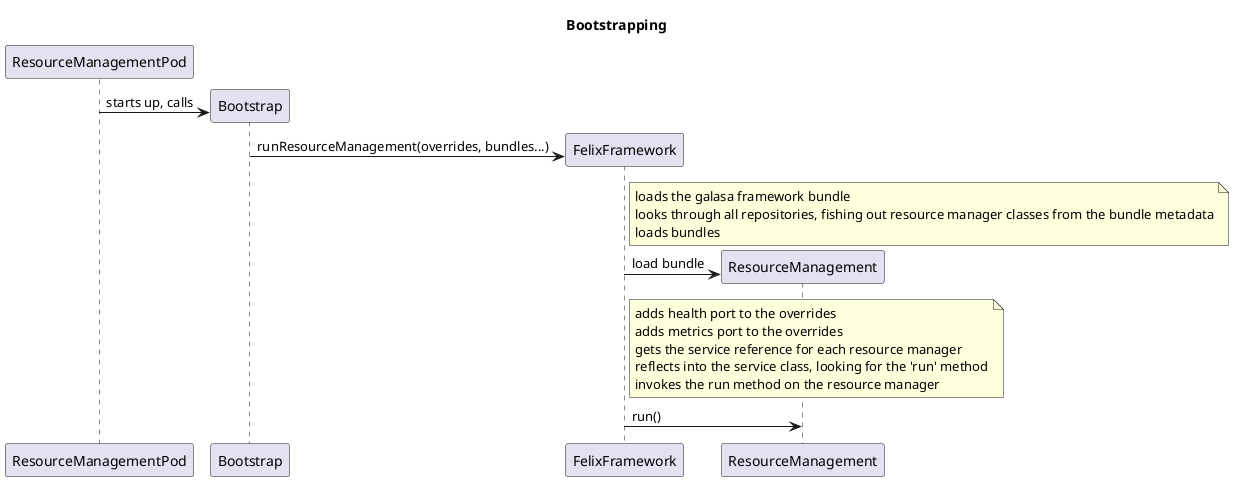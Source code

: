 @startuml 001-bootstrap-sequence
title "Bootstrapping"

participant ResourceManagementPod
participant Bootstrap

create Bootstrap
ResourceManagementPod -> Bootstrap : starts up, calls

create FelixFramework
Bootstrap -> FelixFramework : runResourceManagement(overrides, bundles...)
note right of FelixFramework
loads the galasa framework bundle
looks through all repositories, fishing out resource manager classes from the bundle metadata
loads bundles
end note

create ResourceManagement
FelixFramework -> ResourceManagement : load bundle
note right of FelixFramework
adds health port to the overrides
adds metrics port to the overrides
gets the service reference for each resource manager
reflects into the service class, looking for the 'run' method
invokes the run method on the resource manager
end note

FelixFramework -> ResourceManagement : run()


@enduml